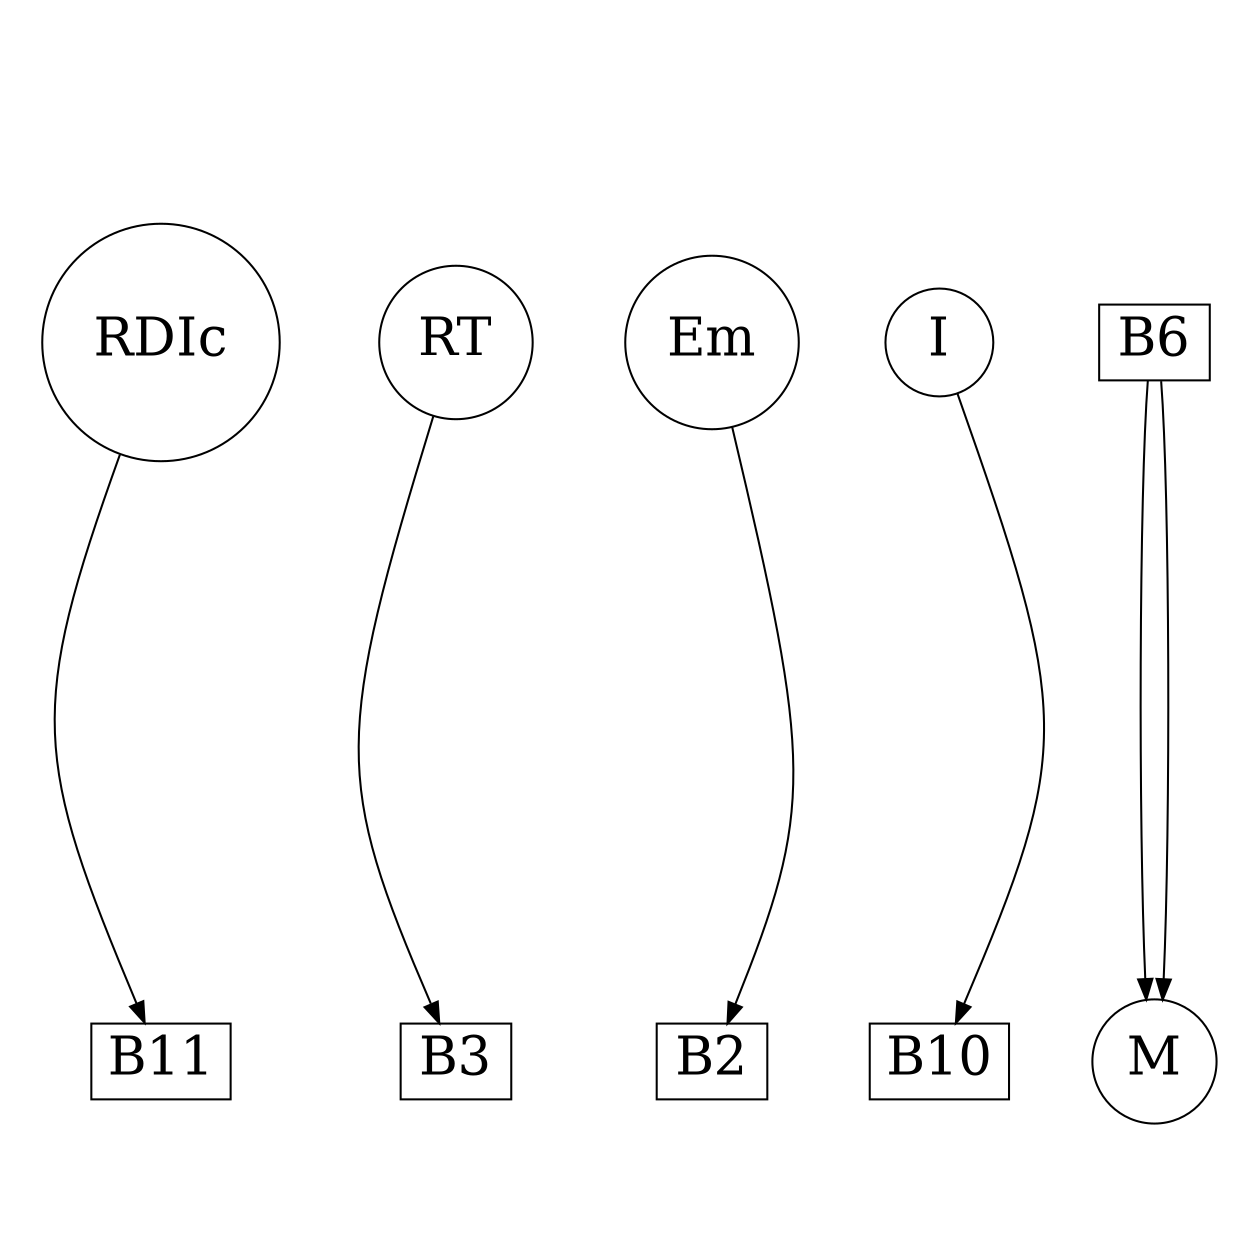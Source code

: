 strict digraph G {
remincross="true";
ratio="fill";
splines="curved";
overlap="true";
size="8.3,8.3";
RDIc [shape="circle", fontsize=26, pos="400.0,0.0!"];
RT [shape="circle", fontsize=26, pos="80.0,240.0!"];
Em [shape="circle", fontsize=26, pos="0.0,280.0!"];
I [shape="circle", fontsize=26, pos="240.0,120.0!"];
B11 [shape="box", fontsize=26, pos="420.0,80.0!"];
B10 [shape="box", fontsize=26, pos="160.0,80.0!"];
B6 [shape="box", fontsize=26, pos="260.0,240.0!"];
B3 [shape="box", fontsize=26, pos="200.0,280.0!"];
B2 [shape="box", fontsize=26, pos="0.0,360.0!"];
M [shape="circle", fontsize=26, pos="260.0,360.0!"];
I -> B10;
Em -> B2;
RT -> B3;
M -> B6;
RDIc -> B11;
B6 -> M;
}
